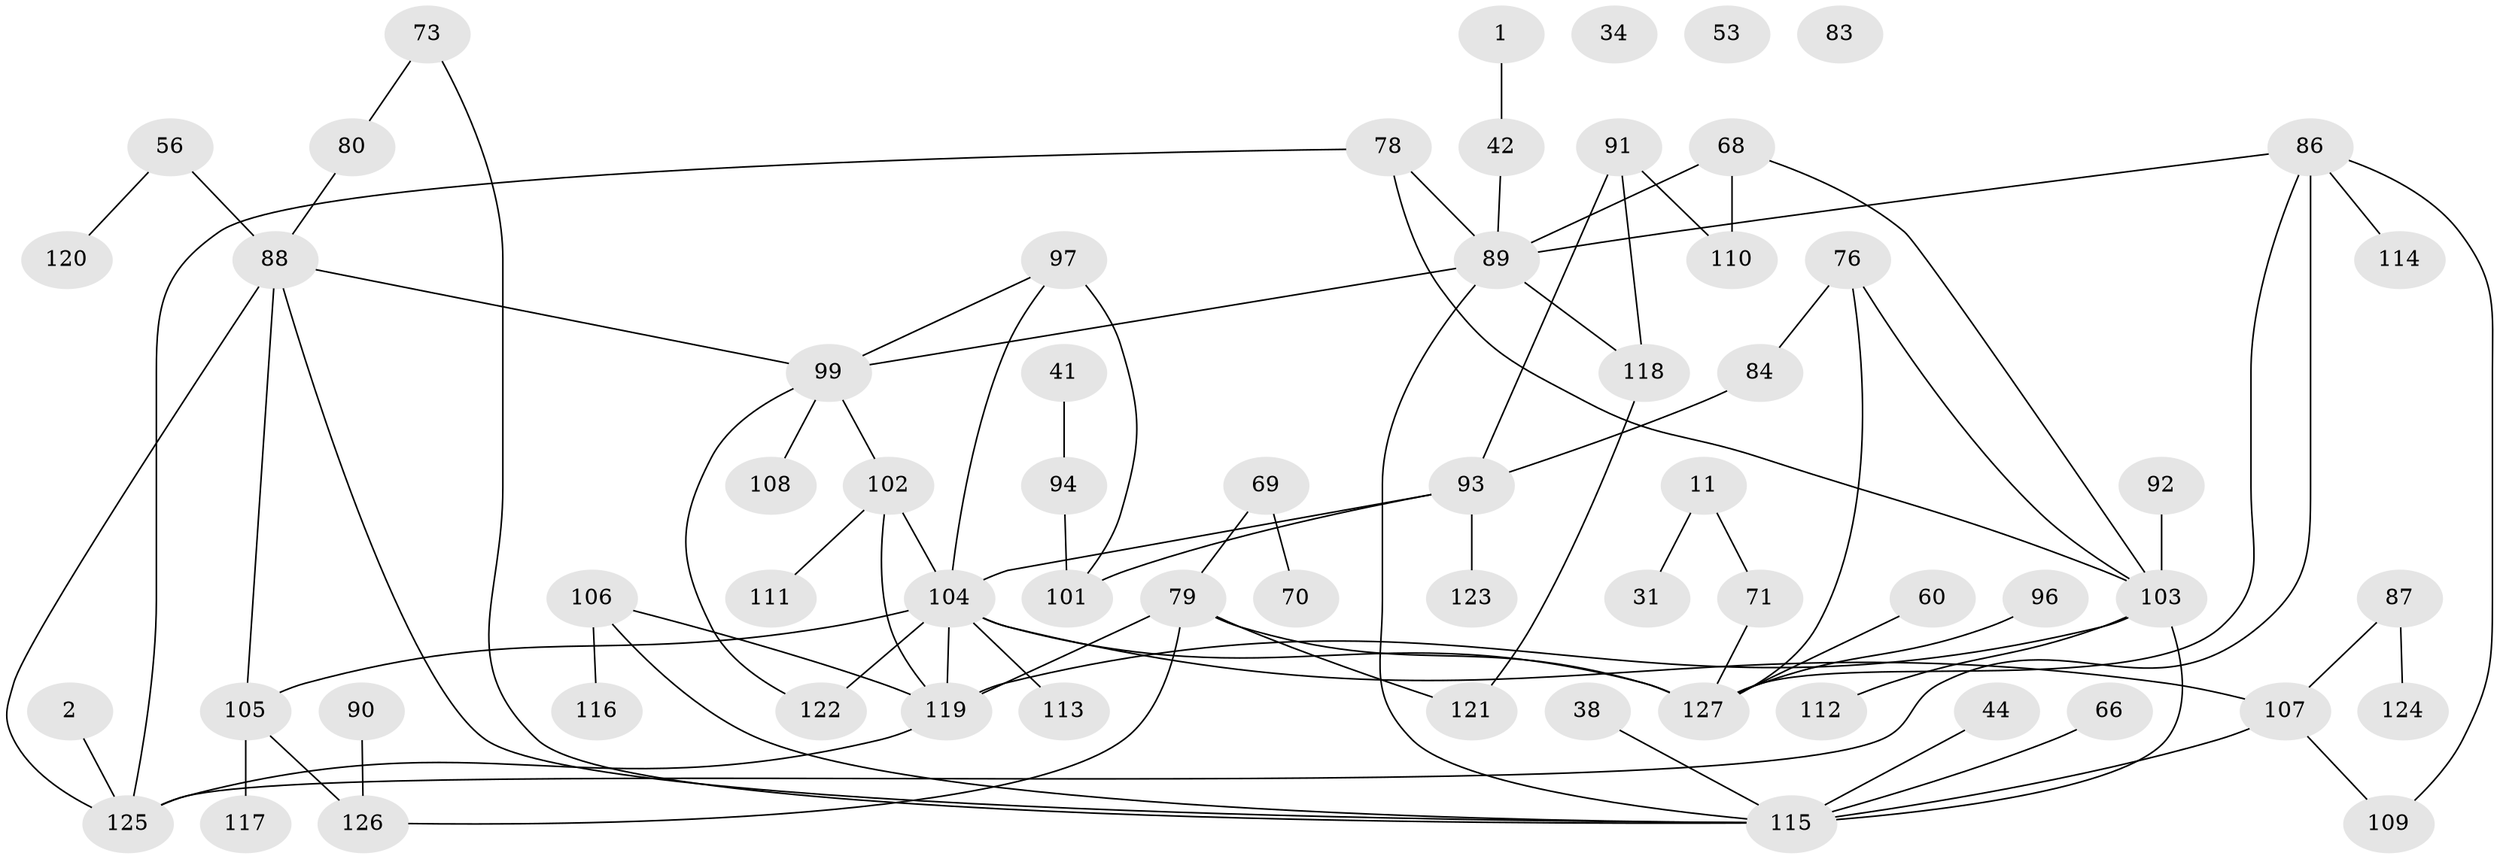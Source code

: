 // original degree distribution, {1: 0.2204724409448819, 2: 0.2992125984251969, 5: 0.047244094488188976, 3: 0.25196850393700787, 4: 0.13385826771653545, 6: 0.023622047244094488, 0: 0.023622047244094488}
// Generated by graph-tools (version 1.1) at 2025/39/03/09/25 04:39:00]
// undirected, 63 vertices, 83 edges
graph export_dot {
graph [start="1"]
  node [color=gray90,style=filled];
  1;
  2;
  11;
  31;
  34;
  38;
  41;
  42;
  44;
  53;
  56;
  60;
  66;
  68 [super="+43"];
  69;
  70;
  71;
  73;
  76;
  78 [super="+18+20+28+36+55"];
  79;
  80;
  83;
  84;
  86 [super="+23"];
  87;
  88 [super="+10+27"];
  89 [super="+85"];
  90;
  91 [super="+65"];
  92;
  93 [super="+61"];
  94;
  96;
  97 [super="+75"];
  99 [super="+39+67"];
  101;
  102;
  103 [super="+51+98+81"];
  104 [super="+5+7+9+47+54+72"];
  105 [super="+46"];
  106 [super="+74"];
  107 [super="+62+95"];
  108;
  109;
  110 [super="+64"];
  111;
  112;
  113;
  114;
  115 [super="+12+40+16+77"];
  116;
  117;
  118 [super="+33"];
  119 [super="+63+82"];
  120;
  121;
  122;
  123;
  124;
  125 [super="+22"];
  126;
  127 [super="+100"];
  1 -- 42;
  2 -- 125;
  11 -- 31;
  11 -- 71;
  38 -- 115;
  41 -- 94;
  42 -- 89;
  44 -- 115;
  56 -- 88;
  56 -- 120;
  60 -- 127;
  66 -- 115;
  68 -- 89 [weight=2];
  68 -- 110 [weight=2];
  68 -- 103;
  69 -- 70;
  69 -- 79;
  71 -- 127;
  73 -- 80;
  73 -- 115;
  76 -- 84;
  76 -- 103;
  76 -- 127;
  78 -- 125;
  78 -- 89;
  78 -- 103;
  79 -- 121;
  79 -- 126;
  79 -- 127;
  79 -- 119;
  80 -- 88;
  84 -- 93;
  86 -- 89;
  86 -- 109;
  86 -- 114;
  86 -- 125;
  86 -- 127;
  87 -- 124;
  87 -- 107;
  88 -- 105 [weight=2];
  88 -- 115;
  88 -- 125;
  88 -- 99;
  89 -- 115;
  89 -- 118;
  89 -- 99;
  90 -- 126;
  91 -- 110;
  91 -- 118;
  91 -- 93;
  92 -- 103 [weight=2];
  93 -- 101;
  93 -- 123;
  93 -- 104;
  94 -- 101;
  96 -- 127;
  97 -- 101 [weight=2];
  97 -- 104;
  97 -- 99;
  99 -- 122;
  99 -- 108;
  99 -- 102;
  102 -- 111;
  102 -- 104;
  102 -- 119;
  103 -- 115 [weight=2];
  103 -- 112 [weight=2];
  103 -- 119 [weight=2];
  104 -- 122;
  104 -- 113;
  104 -- 105;
  104 -- 107 [weight=2];
  104 -- 127 [weight=2];
  104 -- 119;
  105 -- 117;
  105 -- 126;
  106 -- 116 [weight=2];
  106 -- 115;
  106 -- 119;
  107 -- 115;
  107 -- 109;
  118 -- 121;
  119 -- 125;
}
